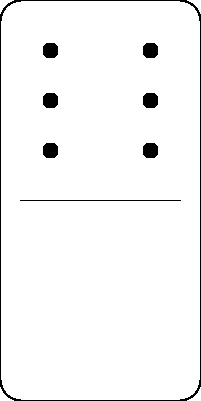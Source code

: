 dotfactor=15;
void drawdots(int num,int n, pen dotclr)
{
int i = 100*n;

if (num == 1)
    {
    	dot((50,i+50),dotclr);
    }
    
    else if (num == 2)
    {
    	dot((70,i+30),dotclr);
        dot((30,i+70),dotclr);
    }
    
    else if (num == 3)
    {
    	dot((80,i+20),dotclr);
        dot((20,i+80),dotclr);
        dot((50,i+50),dotclr);
    }
    
    else if (num == 4)
    {
    	dot((25,i+25),dotclr);
        dot((75,i+25),dotclr);
        dot((25,i+75),dotclr);
        dot((75,i+75),dotclr);
    }
    
    else if (num == 5)
    {
        dot((25,i+25),dotclr);
        dot((75,i+25),dotclr);
        dot((25,i+75),dotclr);
        dot((75,i+75),dotclr);
        dot((50,i+50),dotclr);
    }
    
    else if (num == 6)
    {
    for (int x=1; x<=3; ++x)
	{
    	dot((25,i+25*x),dotclr);
        dot((75,i+25*x),dotclr);
    }
    }
}

void domino(int top, int bottom, pen color=white, pen bd=black)
{
    // Draw the domino
    path rect = ((0,10)..(3,3)..(10,0)--(90,0)..(97,3)..(100,10)--(100,190)..(97,197)..(90,200)--(10,200)..(3,197)..(0,190)--cycle);
    filldraw(rect,color,bd);
    draw((10,100)--(90,100));
    
    drawdots(top, 1, bd);
    drawdots(bottom, 0, bd);
}

domino(6,0);
